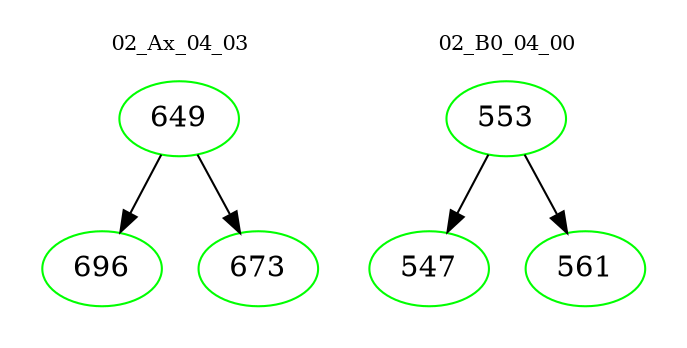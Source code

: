 digraph{
subgraph cluster_0 {
color = white
label = "02_Ax_04_03";
fontsize=10;
T0_649 [label="649", color="green"]
T0_649 -> T0_696 [color="black"]
T0_696 [label="696", color="green"]
T0_649 -> T0_673 [color="black"]
T0_673 [label="673", color="green"]
}
subgraph cluster_1 {
color = white
label = "02_B0_04_00";
fontsize=10;
T1_553 [label="553", color="green"]
T1_553 -> T1_547 [color="black"]
T1_547 [label="547", color="green"]
T1_553 -> T1_561 [color="black"]
T1_561 [label="561", color="green"]
}
}
